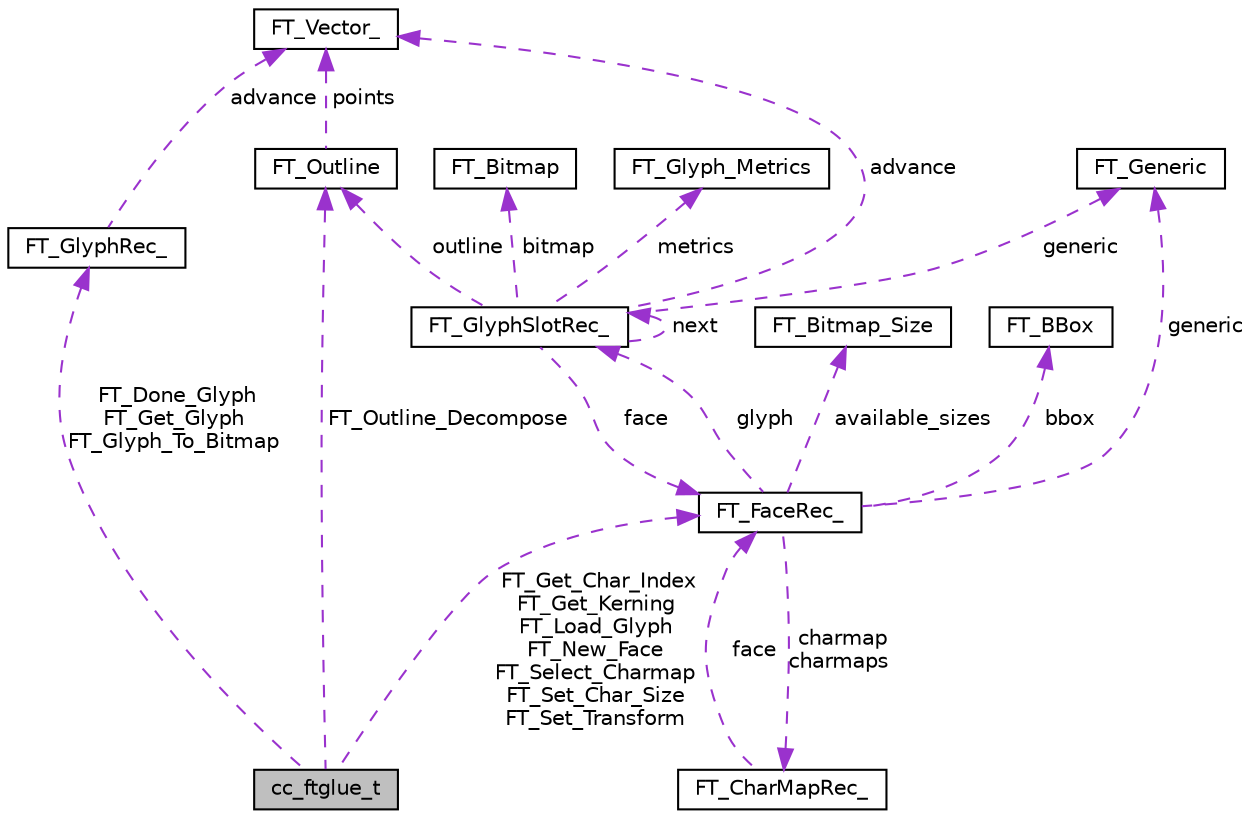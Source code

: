 digraph "cc_ftglue_t"
{
 // LATEX_PDF_SIZE
  edge [fontname="Helvetica",fontsize="10",labelfontname="Helvetica",labelfontsize="10"];
  node [fontname="Helvetica",fontsize="10",shape=record];
  Node1 [label="cc_ftglue_t",height=0.2,width=0.4,color="black", fillcolor="grey75", style="filled", fontcolor="black",tooltip=" "];
  Node2 -> Node1 [dir="back",color="darkorchid3",fontsize="10",style="dashed",label=" FT_Outline_Decompose" ,fontname="Helvetica"];
  Node2 [label="FT_Outline",height=0.2,width=0.4,color="black", fillcolor="white", style="filled",URL="$structFT__Outline.html",tooltip=" "];
  Node3 -> Node2 [dir="back",color="darkorchid3",fontsize="10",style="dashed",label=" points" ,fontname="Helvetica"];
  Node3 [label="FT_Vector_",height=0.2,width=0.4,color="black", fillcolor="white", style="filled",URL="$structFT__Vector__.html",tooltip=" "];
  Node4 -> Node1 [dir="back",color="darkorchid3",fontsize="10",style="dashed",label=" FT_Done_Glyph\nFT_Get_Glyph\nFT_Glyph_To_Bitmap" ,fontname="Helvetica"];
  Node4 [label="FT_GlyphRec_",height=0.2,width=0.4,color="black", fillcolor="white", style="filled",URL="$structFT__GlyphRec__.html",tooltip=" "];
  Node3 -> Node4 [dir="back",color="darkorchid3",fontsize="10",style="dashed",label=" advance" ,fontname="Helvetica"];
  Node5 -> Node1 [dir="back",color="darkorchid3",fontsize="10",style="dashed",label=" FT_Get_Char_Index\nFT_Get_Kerning\nFT_Load_Glyph\nFT_New_Face\nFT_Select_Charmap\nFT_Set_Char_Size\nFT_Set_Transform" ,fontname="Helvetica"];
  Node5 [label="FT_FaceRec_",height=0.2,width=0.4,color="black", fillcolor="white", style="filled",URL="$structFT__FaceRec__.html",tooltip=" "];
  Node6 -> Node5 [dir="back",color="darkorchid3",fontsize="10",style="dashed",label=" charmap\ncharmaps" ,fontname="Helvetica"];
  Node6 [label="FT_CharMapRec_",height=0.2,width=0.4,color="black", fillcolor="white", style="filled",URL="$structFT__CharMapRec__.html",tooltip=" "];
  Node5 -> Node6 [dir="back",color="darkorchid3",fontsize="10",style="dashed",label=" face" ,fontname="Helvetica"];
  Node7 -> Node5 [dir="back",color="darkorchid3",fontsize="10",style="dashed",label=" generic" ,fontname="Helvetica"];
  Node7 [label="FT_Generic",height=0.2,width=0.4,color="black", fillcolor="white", style="filled",URL="$structFT__Generic.html",tooltip=" "];
  Node8 -> Node5 [dir="back",color="darkorchid3",fontsize="10",style="dashed",label=" glyph" ,fontname="Helvetica"];
  Node8 [label="FT_GlyphSlotRec_",height=0.2,width=0.4,color="black", fillcolor="white", style="filled",URL="$structFT__GlyphSlotRec__.html",tooltip=" "];
  Node9 -> Node8 [dir="back",color="darkorchid3",fontsize="10",style="dashed",label=" bitmap" ,fontname="Helvetica"];
  Node9 [label="FT_Bitmap",height=0.2,width=0.4,color="black", fillcolor="white", style="filled",URL="$structFT__Bitmap.html",tooltip=" "];
  Node3 -> Node8 [dir="back",color="darkorchid3",fontsize="10",style="dashed",label=" advance" ,fontname="Helvetica"];
  Node7 -> Node8 [dir="back",color="darkorchid3",fontsize="10",style="dashed",label=" generic" ,fontname="Helvetica"];
  Node8 -> Node8 [dir="back",color="darkorchid3",fontsize="10",style="dashed",label=" next" ,fontname="Helvetica"];
  Node2 -> Node8 [dir="back",color="darkorchid3",fontsize="10",style="dashed",label=" outline" ,fontname="Helvetica"];
  Node5 -> Node8 [dir="back",color="darkorchid3",fontsize="10",style="dashed",label=" face" ,fontname="Helvetica"];
  Node10 -> Node8 [dir="back",color="darkorchid3",fontsize="10",style="dashed",label=" metrics" ,fontname="Helvetica"];
  Node10 [label="FT_Glyph_Metrics",height=0.2,width=0.4,color="black", fillcolor="white", style="filled",URL="$structFT__Glyph__Metrics.html",tooltip=" "];
  Node11 -> Node5 [dir="back",color="darkorchid3",fontsize="10",style="dashed",label=" available_sizes" ,fontname="Helvetica"];
  Node11 [label="FT_Bitmap_Size",height=0.2,width=0.4,color="black", fillcolor="white", style="filled",URL="$structFT__Bitmap__Size.html",tooltip=" "];
  Node12 -> Node5 [dir="back",color="darkorchid3",fontsize="10",style="dashed",label=" bbox" ,fontname="Helvetica"];
  Node12 [label="FT_BBox",height=0.2,width=0.4,color="black", fillcolor="white", style="filled",URL="$structFT__BBox.html",tooltip=" "];
}
